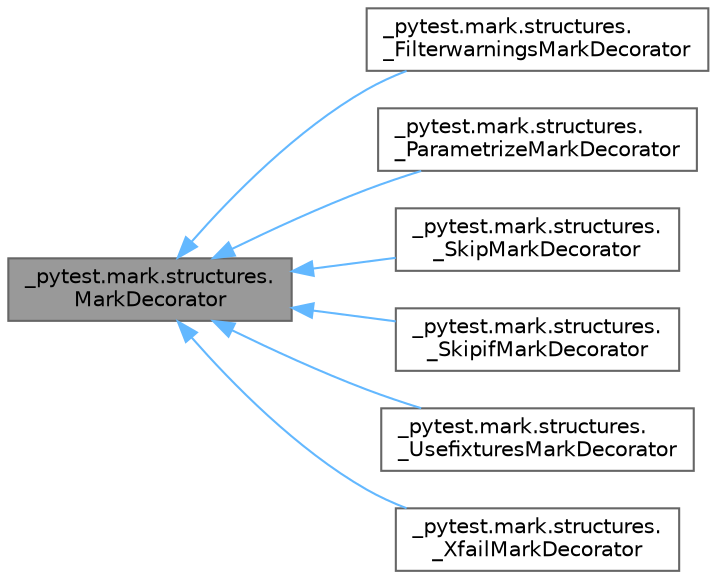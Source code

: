 digraph "_pytest.mark.structures.MarkDecorator"
{
 // LATEX_PDF_SIZE
  bgcolor="transparent";
  edge [fontname=Helvetica,fontsize=10,labelfontname=Helvetica,labelfontsize=10];
  node [fontname=Helvetica,fontsize=10,shape=box,height=0.2,width=0.4];
  rankdir="LR";
  Node1 [id="Node000001",label="_pytest.mark.structures.\lMarkDecorator",height=0.2,width=0.4,color="gray40", fillcolor="grey60", style="filled", fontcolor="black",tooltip=" "];
  Node1 -> Node2 [id="edge1_Node000001_Node000002",dir="back",color="steelblue1",style="solid",tooltip=" "];
  Node2 [id="Node000002",label="_pytest.mark.structures.\l_FilterwarningsMarkDecorator",height=0.2,width=0.4,color="gray40", fillcolor="white", style="filled",URL="$class__pytest_1_1mark_1_1structures_1_1___filterwarnings_mark_decorator.html",tooltip=" "];
  Node1 -> Node3 [id="edge2_Node000001_Node000003",dir="back",color="steelblue1",style="solid",tooltip=" "];
  Node3 [id="Node000003",label="_pytest.mark.structures.\l_ParametrizeMarkDecorator",height=0.2,width=0.4,color="gray40", fillcolor="white", style="filled",URL="$class__pytest_1_1mark_1_1structures_1_1___parametrize_mark_decorator.html",tooltip=" "];
  Node1 -> Node4 [id="edge3_Node000001_Node000004",dir="back",color="steelblue1",style="solid",tooltip=" "];
  Node4 [id="Node000004",label="_pytest.mark.structures.\l_SkipMarkDecorator",height=0.2,width=0.4,color="gray40", fillcolor="white", style="filled",URL="$class__pytest_1_1mark_1_1structures_1_1___skip_mark_decorator.html",tooltip=" "];
  Node1 -> Node5 [id="edge4_Node000001_Node000005",dir="back",color="steelblue1",style="solid",tooltip=" "];
  Node5 [id="Node000005",label="_pytest.mark.structures.\l_SkipifMarkDecorator",height=0.2,width=0.4,color="gray40", fillcolor="white", style="filled",URL="$class__pytest_1_1mark_1_1structures_1_1___skipif_mark_decorator.html",tooltip=" "];
  Node1 -> Node6 [id="edge5_Node000001_Node000006",dir="back",color="steelblue1",style="solid",tooltip=" "];
  Node6 [id="Node000006",label="_pytest.mark.structures.\l_UsefixturesMarkDecorator",height=0.2,width=0.4,color="gray40", fillcolor="white", style="filled",URL="$class__pytest_1_1mark_1_1structures_1_1___usefixtures_mark_decorator.html",tooltip=" "];
  Node1 -> Node7 [id="edge6_Node000001_Node000007",dir="back",color="steelblue1",style="solid",tooltip=" "];
  Node7 [id="Node000007",label="_pytest.mark.structures.\l_XfailMarkDecorator",height=0.2,width=0.4,color="gray40", fillcolor="white", style="filled",URL="$class__pytest_1_1mark_1_1structures_1_1___xfail_mark_decorator.html",tooltip=" "];
}
